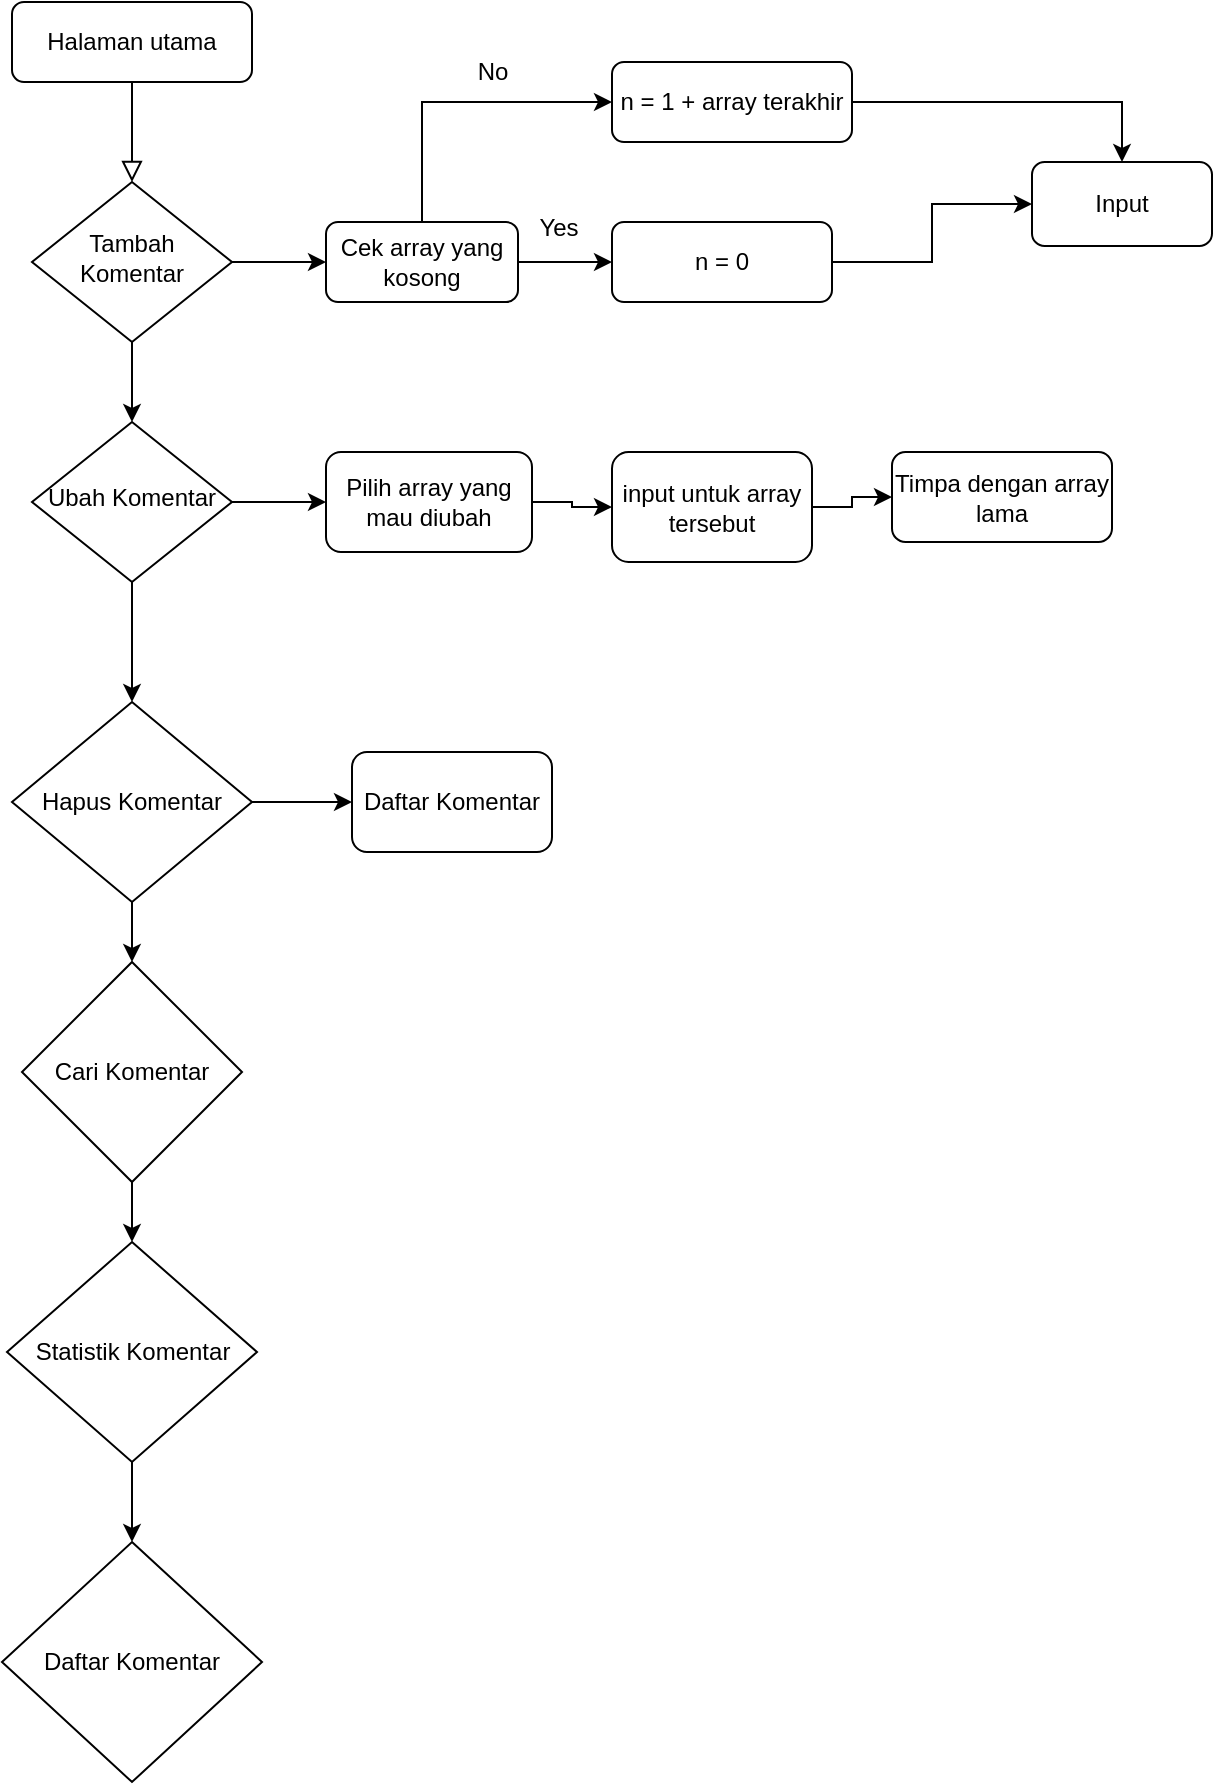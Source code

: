 <mxfile version="26.2.12">
  <diagram id="C5RBs43oDa-KdzZeNtuy" name="Page-1">
    <mxGraphModel dx="1496" dy="815" grid="1" gridSize="10" guides="1" tooltips="1" connect="1" arrows="1" fold="1" page="1" pageScale="1" pageWidth="827" pageHeight="1169" math="0" shadow="0">
      <root>
        <mxCell id="WIyWlLk6GJQsqaUBKTNV-0" />
        <mxCell id="WIyWlLk6GJQsqaUBKTNV-1" parent="WIyWlLk6GJQsqaUBKTNV-0" />
        <mxCell id="WIyWlLk6GJQsqaUBKTNV-2" value="" style="rounded=0;html=1;jettySize=auto;orthogonalLoop=1;fontSize=11;endArrow=block;endFill=0;endSize=8;strokeWidth=1;shadow=0;labelBackgroundColor=none;edgeStyle=orthogonalEdgeStyle;" parent="WIyWlLk6GJQsqaUBKTNV-1" source="WIyWlLk6GJQsqaUBKTNV-3" target="WIyWlLk6GJQsqaUBKTNV-6" edge="1">
          <mxGeometry relative="1" as="geometry" />
        </mxCell>
        <mxCell id="WIyWlLk6GJQsqaUBKTNV-3" value="Halaman utama" style="rounded=1;whiteSpace=wrap;html=1;fontSize=12;glass=0;strokeWidth=1;shadow=0;" parent="WIyWlLk6GJQsqaUBKTNV-1" vertex="1">
          <mxGeometry x="160" y="80" width="120" height="40" as="geometry" />
        </mxCell>
        <mxCell id="2IBECbfdiOeWQBRibXv1-5" style="edgeStyle=orthogonalEdgeStyle;rounded=0;orthogonalLoop=1;jettySize=auto;html=1;exitX=0.5;exitY=1;exitDx=0;exitDy=0;entryX=0.5;entryY=0;entryDx=0;entryDy=0;" edge="1" parent="WIyWlLk6GJQsqaUBKTNV-1" source="WIyWlLk6GJQsqaUBKTNV-6" target="WIyWlLk6GJQsqaUBKTNV-10">
          <mxGeometry relative="1" as="geometry" />
        </mxCell>
        <mxCell id="2IBECbfdiOeWQBRibXv1-15" style="edgeStyle=orthogonalEdgeStyle;rounded=0;orthogonalLoop=1;jettySize=auto;html=1;exitX=1;exitY=0.5;exitDx=0;exitDy=0;entryX=0;entryY=0.5;entryDx=0;entryDy=0;" edge="1" parent="WIyWlLk6GJQsqaUBKTNV-1" source="WIyWlLk6GJQsqaUBKTNV-6" target="2IBECbfdiOeWQBRibXv1-14">
          <mxGeometry relative="1" as="geometry" />
        </mxCell>
        <mxCell id="WIyWlLk6GJQsqaUBKTNV-6" value="Tambah Komentar" style="rhombus;whiteSpace=wrap;html=1;shadow=0;fontFamily=Helvetica;fontSize=12;align=center;strokeWidth=1;spacing=6;spacingTop=-4;" parent="WIyWlLk6GJQsqaUBKTNV-1" vertex="1">
          <mxGeometry x="170" y="170" width="100" height="80" as="geometry" />
        </mxCell>
        <mxCell id="2IBECbfdiOeWQBRibXv1-2" style="edgeStyle=orthogonalEdgeStyle;rounded=0;orthogonalLoop=1;jettySize=auto;html=1;exitX=0.5;exitY=1;exitDx=0;exitDy=0;entryX=0.5;entryY=0;entryDx=0;entryDy=0;" edge="1" parent="WIyWlLk6GJQsqaUBKTNV-1" source="WIyWlLk6GJQsqaUBKTNV-10" target="2IBECbfdiOeWQBRibXv1-0">
          <mxGeometry relative="1" as="geometry" />
        </mxCell>
        <mxCell id="2IBECbfdiOeWQBRibXv1-3" style="edgeStyle=orthogonalEdgeStyle;rounded=0;orthogonalLoop=1;jettySize=auto;html=1;exitX=1;exitY=0.5;exitDx=0;exitDy=0;entryX=0;entryY=0.5;entryDx=0;entryDy=0;" edge="1" parent="WIyWlLk6GJQsqaUBKTNV-1" source="WIyWlLk6GJQsqaUBKTNV-10" target="2IBECbfdiOeWQBRibXv1-28">
          <mxGeometry relative="1" as="geometry">
            <mxPoint x="310" y="330" as="targetPoint" />
          </mxGeometry>
        </mxCell>
        <mxCell id="WIyWlLk6GJQsqaUBKTNV-10" value="Ubah Komentar" style="rhombus;whiteSpace=wrap;html=1;shadow=0;fontFamily=Helvetica;fontSize=12;align=center;strokeWidth=1;spacing=6;spacingTop=-4;" parent="WIyWlLk6GJQsqaUBKTNV-1" vertex="1">
          <mxGeometry x="170" y="290" width="100" height="80" as="geometry" />
        </mxCell>
        <mxCell id="2IBECbfdiOeWQBRibXv1-7" style="edgeStyle=orthogonalEdgeStyle;rounded=0;orthogonalLoop=1;jettySize=auto;html=1;exitX=0.5;exitY=1;exitDx=0;exitDy=0;entryX=0.5;entryY=0;entryDx=0;entryDy=0;" edge="1" parent="WIyWlLk6GJQsqaUBKTNV-1" source="2IBECbfdiOeWQBRibXv1-0" target="2IBECbfdiOeWQBRibXv1-6">
          <mxGeometry relative="1" as="geometry" />
        </mxCell>
        <mxCell id="2IBECbfdiOeWQBRibXv1-34" style="edgeStyle=orthogonalEdgeStyle;rounded=0;orthogonalLoop=1;jettySize=auto;html=1;exitX=1;exitY=0.5;exitDx=0;exitDy=0;entryX=0;entryY=0.5;entryDx=0;entryDy=0;" edge="1" parent="WIyWlLk6GJQsqaUBKTNV-1" source="2IBECbfdiOeWQBRibXv1-0" target="2IBECbfdiOeWQBRibXv1-33">
          <mxGeometry relative="1" as="geometry" />
        </mxCell>
        <mxCell id="2IBECbfdiOeWQBRibXv1-0" value="Hapus Komentar" style="rhombus;whiteSpace=wrap;html=1;" vertex="1" parent="WIyWlLk6GJQsqaUBKTNV-1">
          <mxGeometry x="160" y="430" width="120" height="100" as="geometry" />
        </mxCell>
        <mxCell id="2IBECbfdiOeWQBRibXv1-9" style="edgeStyle=orthogonalEdgeStyle;rounded=0;orthogonalLoop=1;jettySize=auto;html=1;exitX=0.5;exitY=1;exitDx=0;exitDy=0;entryX=0.5;entryY=0;entryDx=0;entryDy=0;" edge="1" parent="WIyWlLk6GJQsqaUBKTNV-1" source="2IBECbfdiOeWQBRibXv1-6" target="2IBECbfdiOeWQBRibXv1-8">
          <mxGeometry relative="1" as="geometry" />
        </mxCell>
        <mxCell id="2IBECbfdiOeWQBRibXv1-6" value="Cari Komentar" style="rhombus;whiteSpace=wrap;html=1;" vertex="1" parent="WIyWlLk6GJQsqaUBKTNV-1">
          <mxGeometry x="165" y="560" width="110" height="110" as="geometry" />
        </mxCell>
        <mxCell id="2IBECbfdiOeWQBRibXv1-11" style="edgeStyle=orthogonalEdgeStyle;rounded=0;orthogonalLoop=1;jettySize=auto;html=1;exitX=0.5;exitY=1;exitDx=0;exitDy=0;entryX=0.5;entryY=0;entryDx=0;entryDy=0;" edge="1" parent="WIyWlLk6GJQsqaUBKTNV-1" source="2IBECbfdiOeWQBRibXv1-8" target="2IBECbfdiOeWQBRibXv1-10">
          <mxGeometry relative="1" as="geometry" />
        </mxCell>
        <mxCell id="2IBECbfdiOeWQBRibXv1-8" value="Statistik Komentar" style="rhombus;whiteSpace=wrap;html=1;" vertex="1" parent="WIyWlLk6GJQsqaUBKTNV-1">
          <mxGeometry x="157.5" y="700" width="125" height="110" as="geometry" />
        </mxCell>
        <mxCell id="2IBECbfdiOeWQBRibXv1-10" value="Daftar Komentar" style="rhombus;whiteSpace=wrap;html=1;" vertex="1" parent="WIyWlLk6GJQsqaUBKTNV-1">
          <mxGeometry x="155" y="850" width="130" height="120" as="geometry" />
        </mxCell>
        <mxCell id="2IBECbfdiOeWQBRibXv1-27" style="edgeStyle=orthogonalEdgeStyle;rounded=0;orthogonalLoop=1;jettySize=auto;html=1;exitX=1;exitY=0.5;exitDx=0;exitDy=0;" edge="1" parent="WIyWlLk6GJQsqaUBKTNV-1" source="2IBECbfdiOeWQBRibXv1-12" target="2IBECbfdiOeWQBRibXv1-25">
          <mxGeometry relative="1" as="geometry" />
        </mxCell>
        <mxCell id="2IBECbfdiOeWQBRibXv1-12" value="n = 0" style="rounded=1;whiteSpace=wrap;html=1;" vertex="1" parent="WIyWlLk6GJQsqaUBKTNV-1">
          <mxGeometry x="460" y="190" width="110" height="40" as="geometry" />
        </mxCell>
        <mxCell id="2IBECbfdiOeWQBRibXv1-17" style="edgeStyle=orthogonalEdgeStyle;rounded=0;orthogonalLoop=1;jettySize=auto;html=1;exitX=1;exitY=0.5;exitDx=0;exitDy=0;entryX=0;entryY=0.5;entryDx=0;entryDy=0;" edge="1" parent="WIyWlLk6GJQsqaUBKTNV-1" source="2IBECbfdiOeWQBRibXv1-14" target="2IBECbfdiOeWQBRibXv1-12">
          <mxGeometry relative="1" as="geometry" />
        </mxCell>
        <mxCell id="2IBECbfdiOeWQBRibXv1-22" style="edgeStyle=orthogonalEdgeStyle;rounded=0;orthogonalLoop=1;jettySize=auto;html=1;exitX=0.5;exitY=0;exitDx=0;exitDy=0;entryX=0;entryY=0.5;entryDx=0;entryDy=0;" edge="1" parent="WIyWlLk6GJQsqaUBKTNV-1" source="2IBECbfdiOeWQBRibXv1-14" target="2IBECbfdiOeWQBRibXv1-21">
          <mxGeometry relative="1" as="geometry" />
        </mxCell>
        <mxCell id="2IBECbfdiOeWQBRibXv1-14" value="Cek array yang kosong" style="rounded=1;whiteSpace=wrap;html=1;" vertex="1" parent="WIyWlLk6GJQsqaUBKTNV-1">
          <mxGeometry x="317" y="190" width="96" height="40" as="geometry" />
        </mxCell>
        <mxCell id="2IBECbfdiOeWQBRibXv1-19" value="Yes" style="text;html=1;align=center;verticalAlign=middle;resizable=0;points=[];autosize=1;strokeColor=none;fillColor=none;" vertex="1" parent="WIyWlLk6GJQsqaUBKTNV-1">
          <mxGeometry x="413" y="178" width="40" height="30" as="geometry" />
        </mxCell>
        <mxCell id="2IBECbfdiOeWQBRibXv1-26" style="edgeStyle=orthogonalEdgeStyle;rounded=0;orthogonalLoop=1;jettySize=auto;html=1;exitX=1;exitY=0.5;exitDx=0;exitDy=0;" edge="1" parent="WIyWlLk6GJQsqaUBKTNV-1" source="2IBECbfdiOeWQBRibXv1-21" target="2IBECbfdiOeWQBRibXv1-25">
          <mxGeometry relative="1" as="geometry" />
        </mxCell>
        <mxCell id="2IBECbfdiOeWQBRibXv1-21" value="n = 1 + array terakhir" style="rounded=1;whiteSpace=wrap;html=1;" vertex="1" parent="WIyWlLk6GJQsqaUBKTNV-1">
          <mxGeometry x="460" y="110" width="120" height="40" as="geometry" />
        </mxCell>
        <mxCell id="2IBECbfdiOeWQBRibXv1-23" value="No" style="text;html=1;align=center;verticalAlign=middle;resizable=0;points=[];autosize=1;strokeColor=none;fillColor=none;" vertex="1" parent="WIyWlLk6GJQsqaUBKTNV-1">
          <mxGeometry x="380" y="100" width="40" height="30" as="geometry" />
        </mxCell>
        <mxCell id="2IBECbfdiOeWQBRibXv1-25" value="Input" style="rounded=1;whiteSpace=wrap;html=1;" vertex="1" parent="WIyWlLk6GJQsqaUBKTNV-1">
          <mxGeometry x="670" y="160" width="90" height="42" as="geometry" />
        </mxCell>
        <mxCell id="2IBECbfdiOeWQBRibXv1-31" style="edgeStyle=orthogonalEdgeStyle;rounded=0;orthogonalLoop=1;jettySize=auto;html=1;exitX=1;exitY=0.5;exitDx=0;exitDy=0;entryX=0;entryY=0.5;entryDx=0;entryDy=0;" edge="1" parent="WIyWlLk6GJQsqaUBKTNV-1" source="2IBECbfdiOeWQBRibXv1-28" target="2IBECbfdiOeWQBRibXv1-29">
          <mxGeometry relative="1" as="geometry" />
        </mxCell>
        <mxCell id="2IBECbfdiOeWQBRibXv1-28" value="Pilih array yang mau diubah" style="rounded=1;whiteSpace=wrap;html=1;" vertex="1" parent="WIyWlLk6GJQsqaUBKTNV-1">
          <mxGeometry x="317" y="305" width="103" height="50" as="geometry" />
        </mxCell>
        <mxCell id="2IBECbfdiOeWQBRibXv1-32" style="edgeStyle=orthogonalEdgeStyle;rounded=0;orthogonalLoop=1;jettySize=auto;html=1;exitX=1;exitY=0.5;exitDx=0;exitDy=0;entryX=0;entryY=0.5;entryDx=0;entryDy=0;" edge="1" parent="WIyWlLk6GJQsqaUBKTNV-1" source="2IBECbfdiOeWQBRibXv1-29" target="2IBECbfdiOeWQBRibXv1-30">
          <mxGeometry relative="1" as="geometry" />
        </mxCell>
        <mxCell id="2IBECbfdiOeWQBRibXv1-29" value="input untuk array tersebut" style="rounded=1;whiteSpace=wrap;html=1;" vertex="1" parent="WIyWlLk6GJQsqaUBKTNV-1">
          <mxGeometry x="460" y="305" width="100" height="55" as="geometry" />
        </mxCell>
        <mxCell id="2IBECbfdiOeWQBRibXv1-30" value="Timpa dengan array lama" style="rounded=1;whiteSpace=wrap;html=1;" vertex="1" parent="WIyWlLk6GJQsqaUBKTNV-1">
          <mxGeometry x="600" y="305" width="110" height="45" as="geometry" />
        </mxCell>
        <mxCell id="2IBECbfdiOeWQBRibXv1-33" value="Daftar Komentar" style="rounded=1;whiteSpace=wrap;html=1;" vertex="1" parent="WIyWlLk6GJQsqaUBKTNV-1">
          <mxGeometry x="330" y="455" width="100" height="50" as="geometry" />
        </mxCell>
      </root>
    </mxGraphModel>
  </diagram>
</mxfile>
